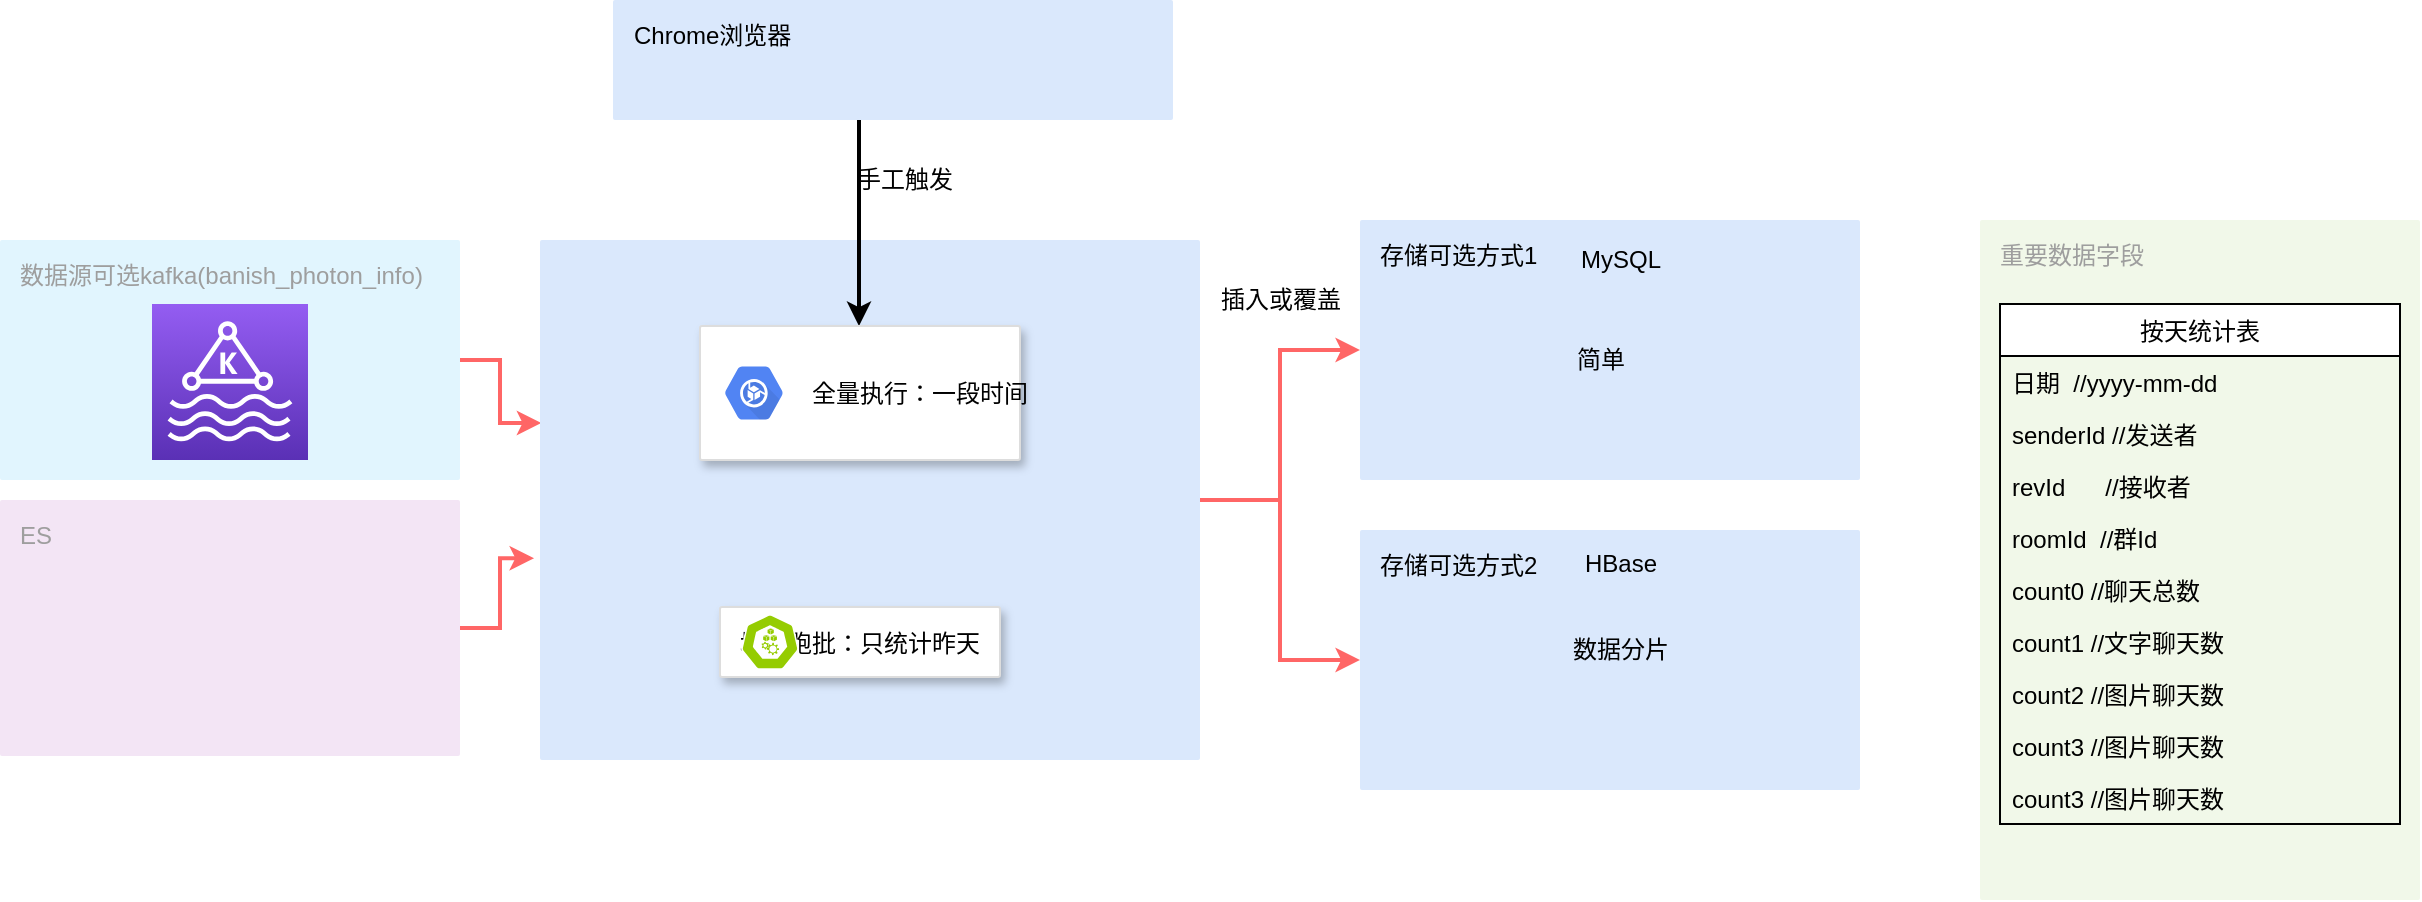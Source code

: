 <mxfile version="14.8.4" type="github">
  <diagram id="f106602c-feb2-e66a-4537-3a34d633f6aa" name="Page-1">
    <mxGraphModel dx="1234" dy="517" grid="1" gridSize="10" guides="1" tooltips="1" connect="1" arrows="1" fold="1" page="1" pageScale="1" pageWidth="1169" pageHeight="827" background="#ffffff" math="0" shadow="0">
      <root>
        <mxCell id="0" />
        <mxCell id="1" parent="0" />
        <mxCell id="kEi-bIiEb2NqiL_R74SX-769" style="edgeStyle=orthogonalEdgeStyle;rounded=0;orthogonalLoop=1;jettySize=auto;html=1;exitX=1;exitY=0.5;exitDx=0;exitDy=0;entryX=0.002;entryY=0.352;entryDx=0;entryDy=0;entryPerimeter=0;strokeWidth=2;strokeColor=#FF6666;" edge="1" parent="1" source="UWR0pycIvVSBBpHGYiqC-711" target="_khIgyI5PFBdCs3VkNIm-711">
          <mxGeometry relative="1" as="geometry" />
        </mxCell>
        <mxCell id="UWR0pycIvVSBBpHGYiqC-711" value="数据源可选kafka(banish_photon_info)" style="rounded=1;absoluteArcSize=1;arcSize=2;html=1;strokeColor=none;gradientColor=none;shadow=0;dashed=0;strokeColor=none;fontSize=12;fontColor=#9E9E9E;align=left;verticalAlign=top;spacing=10;spacingTop=-4;fillColor=#E1F5FE;" parent="1" vertex="1">
          <mxGeometry x="460" y="860" width="230" height="120" as="geometry" />
        </mxCell>
        <mxCell id="UWR0pycIvVSBBpHGYiqC-713" value="Chrome浏览器" style="rounded=1;absoluteArcSize=1;arcSize=2;html=1;strokeColor=#6c8ebf;shadow=0;dashed=0;strokeColor=none;fontSize=12;align=left;verticalAlign=top;spacing=10;spacingTop=-4;fillColor=#dae8fc;" parent="1" vertex="1">
          <mxGeometry x="766.5" y="740" width="280" height="60" as="geometry" />
        </mxCell>
        <mxCell id="UWR0pycIvVSBBpHGYiqC-714" value="存储可选方式1" style="rounded=1;absoluteArcSize=1;arcSize=2;html=1;strokeColor=#6c8ebf;shadow=0;dashed=0;strokeColor=none;fontSize=12;align=left;verticalAlign=top;spacing=10;spacingTop=-4;fillColor=#dae8fc;" parent="1" vertex="1">
          <mxGeometry x="1140" y="850" width="250" height="130" as="geometry" />
        </mxCell>
        <mxCell id="kEi-bIiEb2NqiL_R74SX-773" style="edgeStyle=orthogonalEdgeStyle;rounded=0;orthogonalLoop=1;jettySize=auto;html=1;entryX=0;entryY=0.5;entryDx=0;entryDy=0;strokeColor=#FF6666;strokeWidth=2;" edge="1" parent="1" source="_khIgyI5PFBdCs3VkNIm-711" target="UWR0pycIvVSBBpHGYiqC-714">
          <mxGeometry relative="1" as="geometry" />
        </mxCell>
        <mxCell id="kEi-bIiEb2NqiL_R74SX-774" style="edgeStyle=orthogonalEdgeStyle;rounded=0;orthogonalLoop=1;jettySize=auto;html=1;entryX=0;entryY=0.5;entryDx=0;entryDy=0;strokeColor=#FF6666;strokeWidth=2;" edge="1" parent="1" source="_khIgyI5PFBdCs3VkNIm-711" target="kEi-bIiEb2NqiL_R74SX-718">
          <mxGeometry relative="1" as="geometry" />
        </mxCell>
        <mxCell id="_khIgyI5PFBdCs3VkNIm-711" value="" style="rounded=1;absoluteArcSize=1;arcSize=2;html=1;strokeColor=#6c8ebf;shadow=0;dashed=0;strokeColor=none;fontSize=12;align=left;verticalAlign=top;spacing=10;spacingTop=-4;fillColor=#dae8fc;" parent="1" vertex="1">
          <mxGeometry x="730" y="860" width="330" height="260" as="geometry" />
        </mxCell>
        <mxCell id="kEi-bIiEb2NqiL_R74SX-772" style="edgeStyle=orthogonalEdgeStyle;rounded=0;orthogonalLoop=1;jettySize=auto;html=1;entryX=-0.009;entryY=0.612;entryDx=0;entryDy=0;entryPerimeter=0;strokeColor=#FF6666;strokeWidth=2;" edge="1" parent="1" source="kEi-bIiEb2NqiL_R74SX-714" target="_khIgyI5PFBdCs3VkNIm-711">
          <mxGeometry relative="1" as="geometry" />
        </mxCell>
        <mxCell id="kEi-bIiEb2NqiL_R74SX-714" value="ES" style="points=[[0,0,0],[0.25,0,0],[0.5,0,0],[0.75,0,0],[1,0,0],[1,0.25,0],[1,0.5,0],[1,0.75,0],[1,1,0],[0.75,1,0],[0.5,1,0],[0.25,1,0],[0,1,0],[0,0.75,0],[0,0.5,0],[0,0.25,0]];rounded=1;absoluteArcSize=1;arcSize=2;html=1;strokeColor=none;gradientColor=none;shadow=0;dashed=0;fontSize=12;fontColor=#9E9E9E;align=left;verticalAlign=top;spacing=10;spacingTop=-4;fillColor=#F3E5F5;" vertex="1" parent="1">
          <mxGeometry x="460" y="990" width="230" height="128" as="geometry" />
        </mxCell>
        <mxCell id="kEi-bIiEb2NqiL_R74SX-717" value="MySQL" style="text;html=1;resizable=0;autosize=1;align=center;verticalAlign=middle;points=[];fillColor=none;strokeColor=none;rounded=0;" vertex="1" parent="1">
          <mxGeometry x="1240" y="860" width="60" height="20" as="geometry" />
        </mxCell>
        <mxCell id="kEi-bIiEb2NqiL_R74SX-718" value="存储可选方式2" style="rounded=1;absoluteArcSize=1;arcSize=2;html=1;strokeColor=#6c8ebf;shadow=0;dashed=0;strokeColor=none;fontSize=12;align=left;verticalAlign=top;spacing=10;spacingTop=-4;fillColor=#dae8fc;" vertex="1" parent="1">
          <mxGeometry x="1140" y="1005" width="250" height="130" as="geometry" />
        </mxCell>
        <mxCell id="kEi-bIiEb2NqiL_R74SX-719" value="HBase" style="text;html=1;resizable=0;autosize=1;align=center;verticalAlign=middle;points=[];fillColor=none;strokeColor=none;rounded=0;" vertex="1" parent="1">
          <mxGeometry x="1245" y="1012" width="50" height="20" as="geometry" />
        </mxCell>
        <mxCell id="kEi-bIiEb2NqiL_R74SX-758" value="" style="group" vertex="1" connectable="0" parent="1">
          <mxGeometry x="1450" y="850" width="220" height="340" as="geometry" />
        </mxCell>
        <mxCell id="UWR0pycIvVSBBpHGYiqC-736" value="重要数据字段" style="rounded=1;absoluteArcSize=1;arcSize=2;html=1;strokeColor=none;gradientColor=none;shadow=0;dashed=0;strokeColor=none;fontSize=12;fontColor=#9E9E9E;align=left;verticalAlign=top;spacing=10;spacingTop=-4;fillColor=#F1F8E9;" parent="kEi-bIiEb2NqiL_R74SX-758" vertex="1">
          <mxGeometry width="220" height="340" as="geometry" />
        </mxCell>
        <mxCell id="kEi-bIiEb2NqiL_R74SX-748" value="按天统计表" style="swimlane;fontStyle=0;childLayout=stackLayout;horizontal=1;startSize=26;horizontalStack=0;resizeParent=1;resizeParentMax=0;resizeLast=0;collapsible=1;marginBottom=0;" vertex="1" parent="kEi-bIiEb2NqiL_R74SX-758">
          <mxGeometry x="10" y="42" width="200" height="260" as="geometry" />
        </mxCell>
        <mxCell id="kEi-bIiEb2NqiL_R74SX-749" value="日期  //yyyy-mm-dd" style="text;strokeColor=none;fillColor=none;align=left;verticalAlign=top;spacingLeft=4;spacingRight=4;overflow=hidden;rotatable=0;points=[[0,0.5],[1,0.5]];portConstraint=eastwest;" vertex="1" parent="kEi-bIiEb2NqiL_R74SX-748">
          <mxGeometry y="26" width="200" height="26" as="geometry" />
        </mxCell>
        <mxCell id="kEi-bIiEb2NqiL_R74SX-750" value="senderId //发送者" style="text;strokeColor=none;fillColor=none;align=left;verticalAlign=top;spacingLeft=4;spacingRight=4;overflow=hidden;rotatable=0;points=[[0,0.5],[1,0.5]];portConstraint=eastwest;" vertex="1" parent="kEi-bIiEb2NqiL_R74SX-748">
          <mxGeometry y="52" width="200" height="26" as="geometry" />
        </mxCell>
        <mxCell id="kEi-bIiEb2NqiL_R74SX-751" value="revId      //接收者" style="text;strokeColor=none;fillColor=none;align=left;verticalAlign=top;spacingLeft=4;spacingRight=4;overflow=hidden;rotatable=0;points=[[0,0.5],[1,0.5]];portConstraint=eastwest;" vertex="1" parent="kEi-bIiEb2NqiL_R74SX-748">
          <mxGeometry y="78" width="200" height="26" as="geometry" />
        </mxCell>
        <mxCell id="kEi-bIiEb2NqiL_R74SX-752" value="roomId  //群Id" style="text;strokeColor=none;fillColor=none;align=left;verticalAlign=top;spacingLeft=4;spacingRight=4;overflow=hidden;rotatable=0;points=[[0,0.5],[1,0.5]];portConstraint=eastwest;" vertex="1" parent="kEi-bIiEb2NqiL_R74SX-748">
          <mxGeometry y="104" width="200" height="26" as="geometry" />
        </mxCell>
        <mxCell id="kEi-bIiEb2NqiL_R74SX-753" value="count0 //聊天总数" style="text;strokeColor=none;fillColor=none;align=left;verticalAlign=top;spacingLeft=4;spacingRight=4;overflow=hidden;rotatable=0;points=[[0,0.5],[1,0.5]];portConstraint=eastwest;" vertex="1" parent="kEi-bIiEb2NqiL_R74SX-748">
          <mxGeometry y="130" width="200" height="26" as="geometry" />
        </mxCell>
        <mxCell id="kEi-bIiEb2NqiL_R74SX-754" value="count1 //文字聊天数" style="text;strokeColor=none;fillColor=none;align=left;verticalAlign=top;spacingLeft=4;spacingRight=4;overflow=hidden;rotatable=0;points=[[0,0.5],[1,0.5]];portConstraint=eastwest;" vertex="1" parent="kEi-bIiEb2NqiL_R74SX-748">
          <mxGeometry y="156" width="200" height="26" as="geometry" />
        </mxCell>
        <mxCell id="kEi-bIiEb2NqiL_R74SX-755" value="count2 //图片聊天数" style="text;strokeColor=none;fillColor=none;align=left;verticalAlign=top;spacingLeft=4;spacingRight=4;overflow=hidden;rotatable=0;points=[[0,0.5],[1,0.5]];portConstraint=eastwest;" vertex="1" parent="kEi-bIiEb2NqiL_R74SX-748">
          <mxGeometry y="182" width="200" height="26" as="geometry" />
        </mxCell>
        <mxCell id="kEi-bIiEb2NqiL_R74SX-756" value="count3 //图片聊天数" style="text;strokeColor=none;fillColor=none;align=left;verticalAlign=top;spacingLeft=4;spacingRight=4;overflow=hidden;rotatable=0;points=[[0,0.5],[1,0.5]];portConstraint=eastwest;" vertex="1" parent="kEi-bIiEb2NqiL_R74SX-748">
          <mxGeometry y="208" width="200" height="26" as="geometry" />
        </mxCell>
        <mxCell id="kEi-bIiEb2NqiL_R74SX-757" value="count3 //图片聊天数" style="text;strokeColor=none;fillColor=none;align=left;verticalAlign=top;spacingLeft=4;spacingRight=4;overflow=hidden;rotatable=0;points=[[0,0.5],[1,0.5]];portConstraint=eastwest;" vertex="1" parent="kEi-bIiEb2NqiL_R74SX-748">
          <mxGeometry y="234" width="200" height="26" as="geometry" />
        </mxCell>
        <mxCell id="kEi-bIiEb2NqiL_R74SX-759" style="edgeStyle=orthogonalEdgeStyle;rounded=0;orthogonalLoop=1;jettySize=auto;html=1;entryX=0.5;entryY=0;entryDx=0;entryDy=0;entryPerimeter=0;fontColor=#6666FF;strokeColor=#000000;strokeWidth=2;" edge="1" parent="1">
          <mxGeometry relative="1" as="geometry">
            <mxPoint x="889.5" y="800" as="sourcePoint" />
            <mxPoint x="889.5" y="903" as="targetPoint" />
          </mxGeometry>
        </mxCell>
        <mxCell id="kEi-bIiEb2NqiL_R74SX-761" value="手工触发" style="text;html=1;resizable=0;autosize=1;align=center;verticalAlign=middle;points=[];fillColor=none;strokeColor=none;rounded=0;" vertex="1" parent="1">
          <mxGeometry x="881.5" y="820" width="60" height="20" as="geometry" />
        </mxCell>
        <mxCell id="kEi-bIiEb2NqiL_R74SX-762" value="" style="shape=image;html=1;verticalAlign=top;verticalLabelPosition=bottom;labelBackgroundColor=#ffffff;imageAspect=0;aspect=fixed;image=https://cdn4.iconfinder.com/data/icons/logos-brands-5/24/elasticsearch-128.png" vertex="1" parent="1">
          <mxGeometry x="520" y="1012" width="93" height="93" as="geometry" />
        </mxCell>
        <mxCell id="kEi-bIiEb2NqiL_R74SX-763" value="" style="points=[[0,0,0],[0.25,0,0],[0.5,0,0],[0.75,0,0],[1,0,0],[0,1,0],[0.25,1,0],[0.5,1,0],[0.75,1,0],[1,1,0],[0,0.25,0],[0,0.5,0],[0,0.75,0],[1,0.25,0],[1,0.5,0],[1,0.75,0]];outlineConnect=0;fontColor=#232F3E;gradientColor=#945DF2;gradientDirection=north;fillColor=#5A30B5;strokeColor=#ffffff;dashed=0;verticalLabelPosition=bottom;verticalAlign=top;align=center;html=1;fontSize=12;fontStyle=0;aspect=fixed;shape=mxgraph.aws4.resourceIcon;resIcon=mxgraph.aws4.managed_streaming_for_kafka;" vertex="1" parent="1">
          <mxGeometry x="536" y="892" width="78" height="78" as="geometry" />
        </mxCell>
        <mxCell id="kEi-bIiEb2NqiL_R74SX-766" value="" style="group" vertex="1" connectable="0" parent="1">
          <mxGeometry x="820" y="1040" width="140" height="35" as="geometry" />
        </mxCell>
        <mxCell id="kEi-bIiEb2NqiL_R74SX-764" value="增量跑批：只统计昨天" style="strokeColor=#dddddd;shadow=1;strokeWidth=1;rounded=1;absoluteArcSize=1;arcSize=2;" vertex="1" parent="kEi-bIiEb2NqiL_R74SX-766">
          <mxGeometry y="3.5" width="140" height="35" as="geometry" />
        </mxCell>
        <mxCell id="UWR0pycIvVSBBpHGYiqC-715" value="" style="html=1;dashed=0;whitespace=wrap;fillColor=#95cc01;strokeColor=#ffffff;points=[[0.005,0.63,0],[0.1,0.2,0],[0.9,0.2,0],[0.5,0,0],[0.995,0.63,0],[0.72,0.99,0],[0.5,1,0],[0.28,0.99,0]];shape=mxgraph.kubernetes.icon;prIcon=node" parent="kEi-bIiEb2NqiL_R74SX-766" vertex="1">
          <mxGeometry y="7" width="50" height="28" as="geometry" />
        </mxCell>
        <mxCell id="kEi-bIiEb2NqiL_R74SX-767" value="" style="strokeColor=#dddddd;shadow=1;strokeWidth=1;rounded=1;absoluteArcSize=1;arcSize=2;" vertex="1" parent="1">
          <mxGeometry x="810" y="903" width="160" height="67" as="geometry" />
        </mxCell>
        <mxCell id="kEi-bIiEb2NqiL_R74SX-768" value="&lt;font color=&quot;#000000&quot;&gt;全量执行：一段时间&lt;/font&gt;" style="dashed=0;connectable=0;html=1;fillColor=#5184F3;strokeColor=none;shape=mxgraph.gcp2.hexIcon;prIcon=container_optimized_os;part=1;labelPosition=right;verticalLabelPosition=middle;align=left;verticalAlign=middle;spacingLeft=5;fontColor=#999999;fontSize=12;" vertex="1" parent="kEi-bIiEb2NqiL_R74SX-767">
          <mxGeometry y="0.5" width="44" height="39" relative="1" as="geometry">
            <mxPoint x="5" y="-19.5" as="offset" />
          </mxGeometry>
        </mxCell>
        <mxCell id="kEi-bIiEb2NqiL_R74SX-775" value="插入或覆盖" style="text;html=1;resizable=0;autosize=1;align=center;verticalAlign=middle;points=[];fillColor=none;strokeColor=none;rounded=0;" vertex="1" parent="1">
          <mxGeometry x="1060" y="880" width="80" height="20" as="geometry" />
        </mxCell>
        <mxCell id="kEi-bIiEb2NqiL_R74SX-776" value="简单" style="text;html=1;resizable=0;autosize=1;align=center;verticalAlign=middle;points=[];fillColor=none;strokeColor=none;rounded=0;" vertex="1" parent="1">
          <mxGeometry x="1240" y="910" width="40" height="20" as="geometry" />
        </mxCell>
        <mxCell id="kEi-bIiEb2NqiL_R74SX-777" value="数据分片" style="text;html=1;resizable=0;autosize=1;align=center;verticalAlign=middle;points=[];fillColor=none;strokeColor=none;rounded=0;" vertex="1" parent="1">
          <mxGeometry x="1240" y="1055" width="60" height="20" as="geometry" />
        </mxCell>
      </root>
    </mxGraphModel>
  </diagram>
</mxfile>
